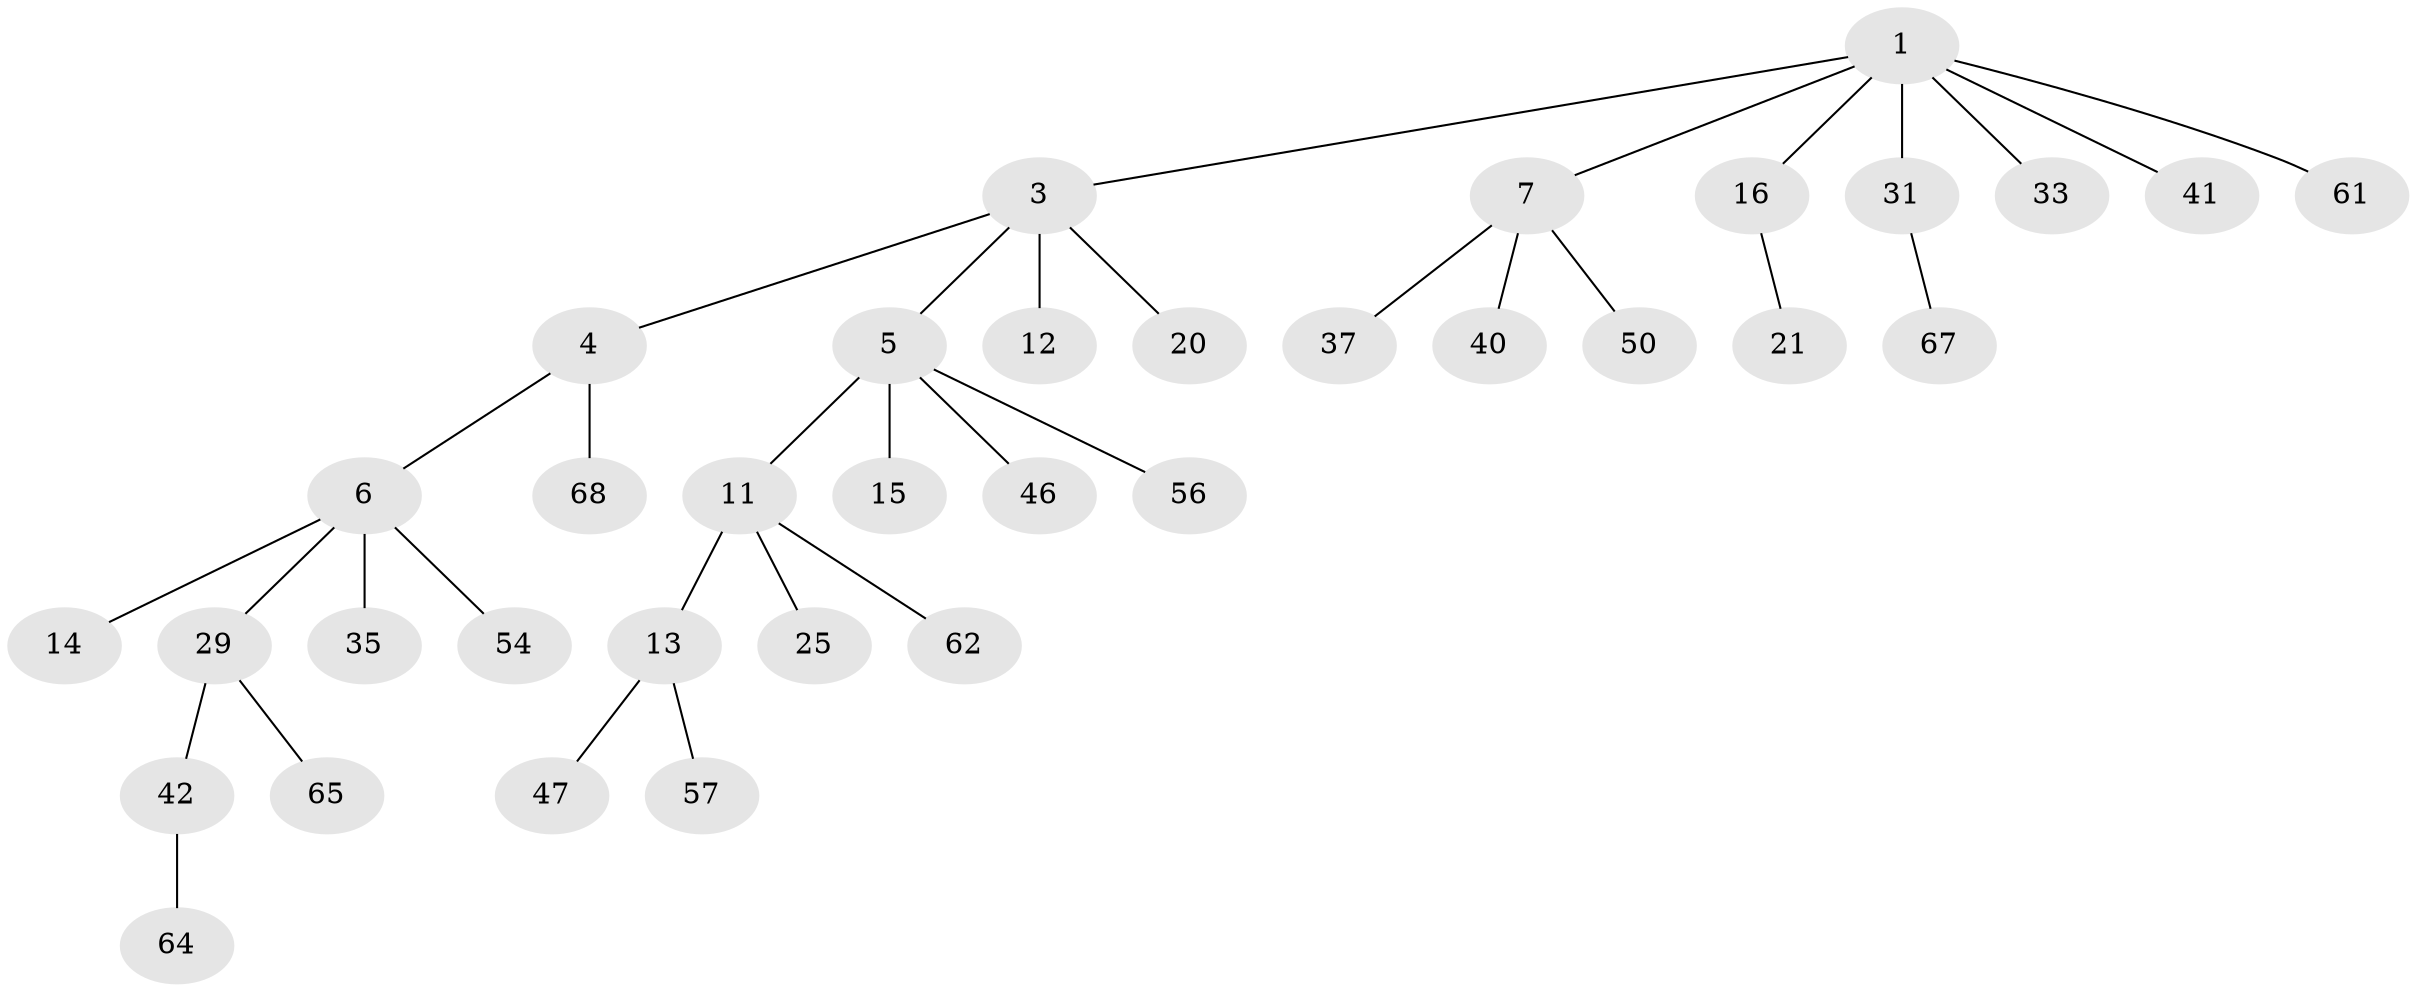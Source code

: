 // original degree distribution, {5: 0.05714285714285714, 4: 0.05714285714285714, 3: 0.12857142857142856, 7: 0.014285714285714285, 2: 0.22857142857142856, 1: 0.5142857142857142}
// Generated by graph-tools (version 1.1) at 2025/19/03/04/25 18:19:13]
// undirected, 35 vertices, 34 edges
graph export_dot {
graph [start="1"]
  node [color=gray90,style=filled];
  1 [super="+2+30+24+26"];
  3;
  4;
  5 [super="+8+9+49+23+22"];
  6 [super="+10"];
  7;
  11 [super="+17"];
  12 [super="+39+66"];
  13 [super="+18+55"];
  14;
  15 [super="+52+28"];
  16 [super="+19+36"];
  20 [super="+59+60"];
  21;
  25;
  29 [super="+38"];
  31 [super="+34"];
  33 [super="+48"];
  35;
  37 [super="+44"];
  40;
  41 [super="+53"];
  42;
  46;
  47 [super="+51"];
  50;
  54;
  56;
  57;
  61;
  62;
  64;
  65;
  67;
  68;
  1 -- 3;
  1 -- 16;
  1 -- 7;
  1 -- 41;
  1 -- 31;
  1 -- 61;
  1 -- 33;
  3 -- 4;
  3 -- 5;
  3 -- 12;
  3 -- 20;
  4 -- 6;
  4 -- 68;
  5 -- 11;
  5 -- 56;
  5 -- 46;
  5 -- 15;
  6 -- 35;
  6 -- 54;
  6 -- 29;
  6 -- 14;
  7 -- 37;
  7 -- 40;
  7 -- 50;
  11 -- 13;
  11 -- 25;
  11 -- 62;
  13 -- 57;
  13 -- 47;
  16 -- 21;
  29 -- 65;
  29 -- 42;
  31 -- 67;
  42 -- 64;
}
